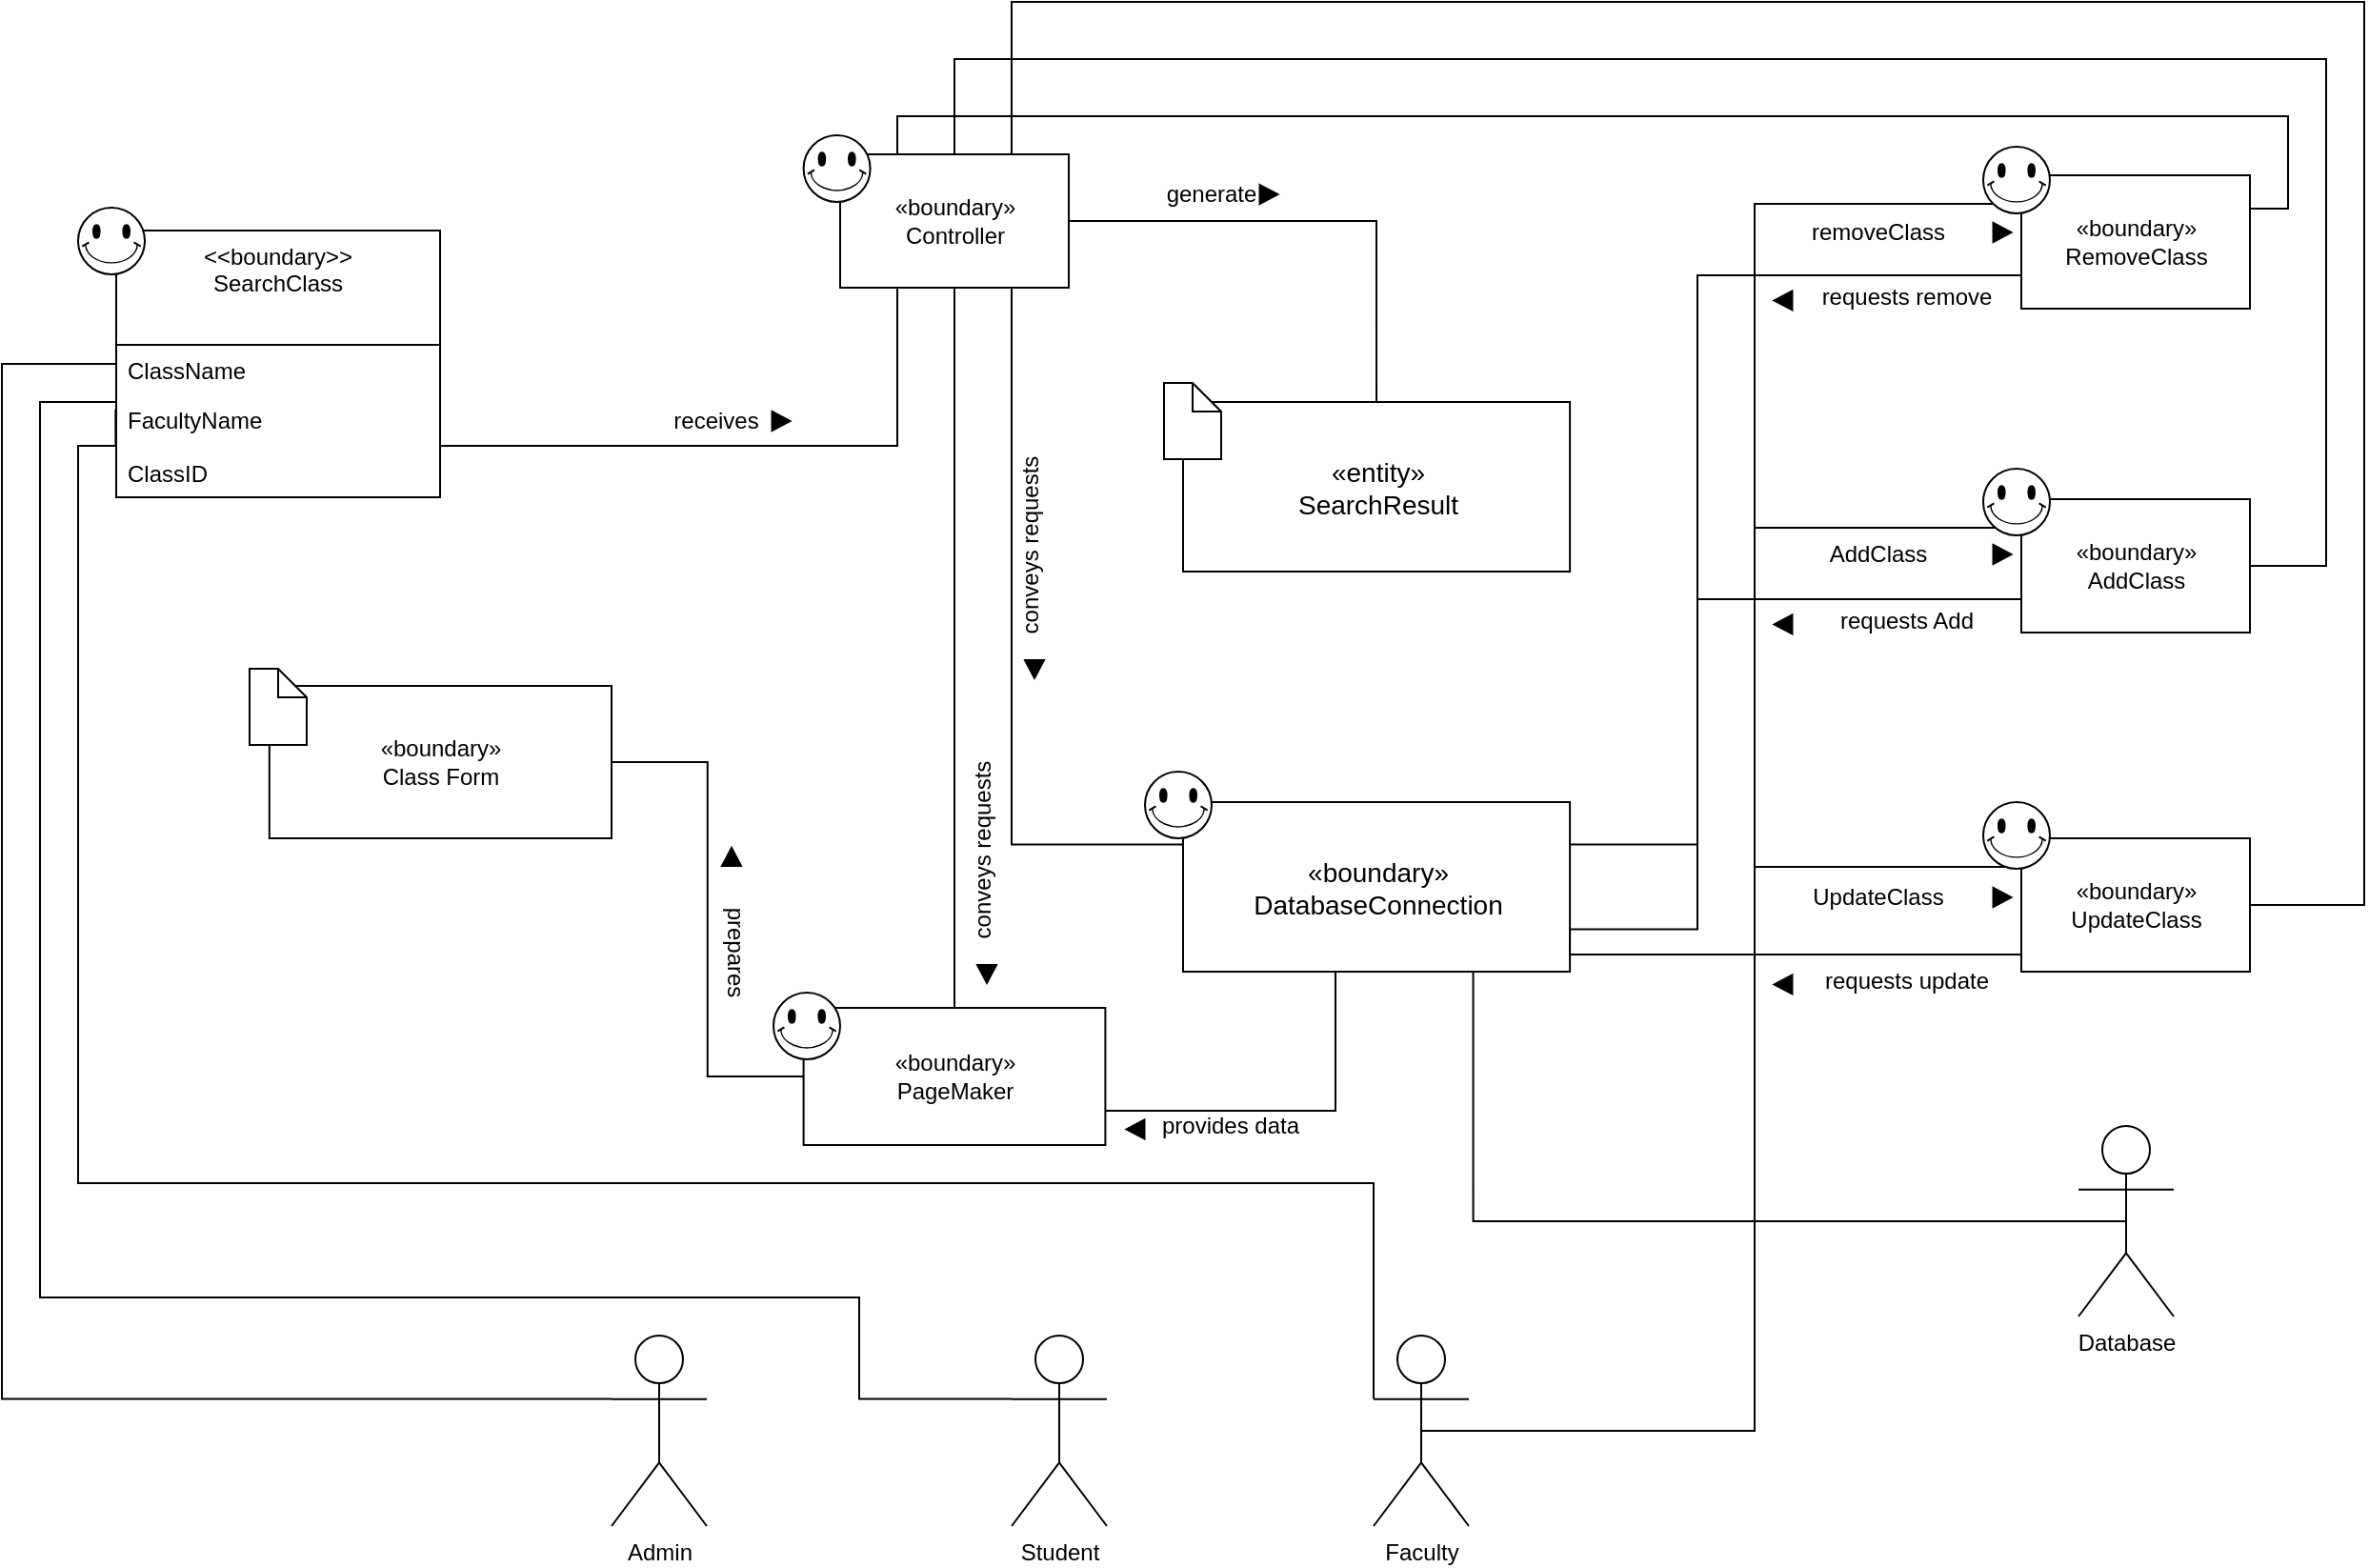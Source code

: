 <mxfile version="14.6.6" type="device"><diagram id="GWkBNtsgvkt7ZXMRd0PR" name="Page-1"><mxGraphModel dx="1577" dy="920" grid="1" gridSize="10" guides="1" tooltips="1" connect="1" arrows="1" fold="1" page="1" pageScale="1" pageWidth="827" pageHeight="1169" math="0" shadow="0"><root><mxCell id="0"/><mxCell id="1" parent="0"/><mxCell id="N2NeZqEfFOKyG_iVwALw-135" style="edgeStyle=orthogonalEdgeStyle;rounded=0;orthogonalLoop=1;jettySize=auto;html=1;exitX=0;exitY=0.333;exitDx=0;exitDy=0;exitPerimeter=0;entryX=0;entryY=0.5;entryDx=0;entryDy=0;startArrow=none;startFill=0;endArrow=none;endFill=0;strokeColor=#000000;" edge="1" parent="1" source="N2NeZqEfFOKyG_iVwALw-4" target="N2NeZqEfFOKyG_iVwALw-17"><mxGeometry relative="1" as="geometry"><Array as="points"><mxPoint x="120" y="1463"/><mxPoint x="120" y="920"/></Array></mxGeometry></mxCell><mxCell id="N2NeZqEfFOKyG_iVwALw-4" value="Admin" style="shape=umlActor;verticalLabelPosition=bottom;verticalAlign=top;html=1;outlineConnect=0;" vertex="1" parent="1"><mxGeometry x="440" y="1430" width="50" height="100" as="geometry"/></mxCell><mxCell id="N2NeZqEfFOKyG_iVwALw-17" value="&lt;&lt;boundary&gt;&gt;&#xa;SearchClass" style="swimlane;fontStyle=0;align=center;verticalAlign=top;childLayout=stackLayout;horizontal=1;startSize=60;horizontalStack=0;resizeParent=1;resizeParentMax=0;resizeLast=0;collapsible=1;marginBottom=0;" vertex="1" parent="1"><mxGeometry x="180" y="850" width="170" height="140" as="geometry"><mxRectangle x="410" y="180" width="100" height="26" as="alternateBounds"/></mxGeometry></mxCell><mxCell id="N2NeZqEfFOKyG_iVwALw-18" value="ClassName" style="text;strokeColor=none;fillColor=none;align=left;verticalAlign=top;spacingLeft=4;spacingRight=4;overflow=hidden;rotatable=0;points=[[0,0.5],[1,0.5]];portConstraint=eastwest;" vertex="1" parent="N2NeZqEfFOKyG_iVwALw-17"><mxGeometry y="60" width="170" height="26" as="geometry"/></mxCell><mxCell id="N2NeZqEfFOKyG_iVwALw-20" value="FacultyName&#xa;&#xa;ClassID" style="text;strokeColor=none;fillColor=none;align=left;verticalAlign=top;spacingLeft=4;spacingRight=4;overflow=hidden;rotatable=0;points=[[0,0.5],[1,0.5]];portConstraint=eastwest;" vertex="1" parent="N2NeZqEfFOKyG_iVwALw-17"><mxGeometry y="86" width="170" height="54" as="geometry"/></mxCell><mxCell id="N2NeZqEfFOKyG_iVwALw-152" style="edgeStyle=orthogonalEdgeStyle;rounded=0;orthogonalLoop=1;jettySize=auto;html=1;exitX=0;exitY=0.25;exitDx=0;exitDy=0;entryX=0.75;entryY=1;entryDx=0;entryDy=0;startArrow=none;startFill=0;endArrow=none;endFill=0;strokeColor=#000000;" edge="1" parent="1" source="N2NeZqEfFOKyG_iVwALw-29" target="N2NeZqEfFOKyG_iVwALw-16"><mxGeometry relative="1" as="geometry"/></mxCell><mxCell id="N2NeZqEfFOKyG_iVwALw-205" style="edgeStyle=orthogonalEdgeStyle;rounded=0;orthogonalLoop=1;jettySize=auto;html=1;exitX=0.25;exitY=1;exitDx=0;exitDy=0;entryX=1;entryY=0.75;entryDx=0;entryDy=0;startArrow=none;startFill=0;endArrow=none;endFill=0;strokeColor=#000000;" edge="1" parent="1" source="N2NeZqEfFOKyG_iVwALw-29" target="N2NeZqEfFOKyG_iVwALw-22"><mxGeometry relative="1" as="geometry"><Array as="points"><mxPoint x="820" y="1239"/><mxPoint x="820" y="1312"/></Array></mxGeometry></mxCell><mxCell id="N2NeZqEfFOKyG_iVwALw-29" value="&lt;font style=&quot;font-size: 14px&quot;&gt;«boundary»&lt;br&gt;DatabaseConnection&lt;/font&gt;" style="html=1;fillColor=#FFFFFF;" vertex="1" parent="1"><mxGeometry x="740" y="1150" width="203.04" height="89" as="geometry"/></mxCell><mxCell id="N2NeZqEfFOKyG_iVwALw-74" style="edgeStyle=orthogonalEdgeStyle;rounded=0;orthogonalLoop=1;jettySize=auto;html=1;exitX=1;exitY=0.5;exitDx=0;exitDy=0;entryX=0;entryY=0.5;entryDx=0;entryDy=0;startArrow=none;startFill=0;endArrow=none;endFill=0;strokeColor=#000000;" edge="1" parent="1" source="N2NeZqEfFOKyG_iVwALw-31" target="N2NeZqEfFOKyG_iVwALw-22"><mxGeometry relative="1" as="geometry"/></mxCell><mxCell id="N2NeZqEfFOKyG_iVwALw-31" value="«boundary»&lt;br&gt;Class Form" style="html=1;fillColor=#FFFFFF;" vertex="1" parent="1"><mxGeometry x="260.41" y="1089" width="179.59" height="80" as="geometry"/></mxCell><mxCell id="N2NeZqEfFOKyG_iVwALw-151" style="edgeStyle=orthogonalEdgeStyle;rounded=0;orthogonalLoop=1;jettySize=auto;html=1;exitX=1;exitY=0.5;exitDx=0;exitDy=0;entryX=0.5;entryY=0;entryDx=0;entryDy=0;startArrow=none;startFill=0;endArrow=none;endFill=0;strokeColor=#000000;" edge="1" parent="1" source="N2NeZqEfFOKyG_iVwALw-16" target="N2NeZqEfFOKyG_iVwALw-150"><mxGeometry relative="1" as="geometry"/></mxCell><mxCell id="N2NeZqEfFOKyG_iVwALw-16" value="«boundary»&lt;br&gt;Controller" style="html=1;" vertex="1" parent="1"><mxGeometry x="560" y="810" width="120" height="70" as="geometry"/></mxCell><mxCell id="N2NeZqEfFOKyG_iVwALw-22" value="«boundary»&lt;br&gt;PageMaker" style="html=1;" vertex="1" parent="1"><mxGeometry x="540.8" y="1258" width="158.4" height="72" as="geometry"/></mxCell><mxCell id="N2NeZqEfFOKyG_iVwALw-23" style="edgeStyle=orthogonalEdgeStyle;rounded=0;orthogonalLoop=1;jettySize=auto;html=1;exitX=0.5;exitY=1;exitDx=0;exitDy=0;startArrow=none;startFill=0;endArrow=none;endFill=0;" edge="1" parent="1" source="N2NeZqEfFOKyG_iVwALw-16" target="N2NeZqEfFOKyG_iVwALw-22"><mxGeometry x="560" y="990" as="geometry"/></mxCell><mxCell id="N2NeZqEfFOKyG_iVwALw-80" value="" style="group" vertex="1" connectable="0" parent="1"><mxGeometry x="625" y="1100.0" width="20" height="150" as="geometry"/></mxCell><mxCell id="N2NeZqEfFOKyG_iVwALw-78" value="conveys requests" style="text;html=1;strokeColor=none;fillColor=none;align=center;verticalAlign=middle;whiteSpace=wrap;rounded=0;rotation=-90;" vertex="1" parent="N2NeZqEfFOKyG_iVwALw-80"><mxGeometry x="-65" y="65" width="150" height="20" as="geometry"/></mxCell><mxCell id="N2NeZqEfFOKyG_iVwALw-79" value="" style="verticalLabelPosition=bottom;verticalAlign=top;html=1;shape=mxgraph.basic.acute_triangle;dx=0.5;rotation=-180;fillColor=#000000;" vertex="1" parent="N2NeZqEfFOKyG_iVwALw-80"><mxGeometry x="7" y="135.5" width="10" height="9.47" as="geometry"/></mxCell><mxCell id="N2NeZqEfFOKyG_iVwALw-81" value="" style="group;rotation=90;" vertex="1" connectable="0" parent="1"><mxGeometry x="430" y="1219.0" width="150.0" height="20" as="geometry"/></mxCell><mxCell id="N2NeZqEfFOKyG_iVwALw-82" value="prepares" style="text;html=1;strokeColor=none;fillColor=none;align=center;verticalAlign=middle;whiteSpace=wrap;rounded=0;rotation=90;" vertex="1" parent="N2NeZqEfFOKyG_iVwALw-81"><mxGeometry width="150" height="20" as="geometry"/></mxCell><mxCell id="N2NeZqEfFOKyG_iVwALw-83" value="" style="verticalLabelPosition=bottom;verticalAlign=top;html=1;shape=mxgraph.basic.acute_triangle;dx=0.5;rotation=0;fillColor=#000000;" vertex="1" parent="N2NeZqEfFOKyG_iVwALw-81"><mxGeometry x="68" y="-45" width="10" height="9.47" as="geometry"/></mxCell><mxCell id="N2NeZqEfFOKyG_iVwALw-147" style="edgeStyle=orthogonalEdgeStyle;rounded=0;orthogonalLoop=1;jettySize=auto;html=1;exitX=0;exitY=0.5;exitDx=0;exitDy=0;entryX=0.5;entryY=0.5;entryDx=0;entryDy=0;entryPerimeter=0;startArrow=none;startFill=0;endArrow=none;endFill=0;strokeColor=#000000;" edge="1" parent="1" source="N2NeZqEfFOKyG_iVwALw-85" target="N2NeZqEfFOKyG_iVwALw-130"><mxGeometry relative="1" as="geometry"><Array as="points"><mxPoint x="1180" y="1006"/><mxPoint x="1040" y="1006"/><mxPoint x="1040" y="1480"/></Array></mxGeometry></mxCell><mxCell id="N2NeZqEfFOKyG_iVwALw-157" style="edgeStyle=orthogonalEdgeStyle;rounded=0;orthogonalLoop=1;jettySize=auto;html=1;exitX=1;exitY=0.5;exitDx=0;exitDy=0;entryX=0.5;entryY=0;entryDx=0;entryDy=0;startArrow=none;startFill=0;endArrow=none;endFill=0;strokeColor=#000000;" edge="1" parent="1" source="N2NeZqEfFOKyG_iVwALw-85" target="N2NeZqEfFOKyG_iVwALw-16"><mxGeometry relative="1" as="geometry"><Array as="points"><mxPoint x="1340" y="1026"/><mxPoint x="1340" y="760"/><mxPoint x="620" y="760"/></Array></mxGeometry></mxCell><mxCell id="N2NeZqEfFOKyG_iVwALw-191" style="edgeStyle=orthogonalEdgeStyle;rounded=0;orthogonalLoop=1;jettySize=auto;html=1;exitX=0;exitY=0.75;exitDx=0;exitDy=0;entryX=1;entryY=0.75;entryDx=0;entryDy=0;startArrow=none;startFill=0;endArrow=none;endFill=0;strokeColor=#000000;" edge="1" parent="1" source="N2NeZqEfFOKyG_iVwALw-85" target="N2NeZqEfFOKyG_iVwALw-29"><mxGeometry relative="1" as="geometry"><Array as="points"><mxPoint x="1010" y="1044"/><mxPoint x="1010" y="1217"/></Array></mxGeometry></mxCell><mxCell id="N2NeZqEfFOKyG_iVwALw-85" value="«boundary»&lt;br&gt;AddClass" style="html=1;" vertex="1" parent="1"><mxGeometry x="1180" y="991" width="120" height="70" as="geometry"/></mxCell><mxCell id="N2NeZqEfFOKyG_iVwALw-94" value="" style="group" vertex="1" connectable="0" parent="1"><mxGeometry x="1030" y="841.0" width="150" height="20" as="geometry"/></mxCell><mxCell id="N2NeZqEfFOKyG_iVwALw-92" value="removeClass" style="text;html=1;strokeColor=none;fillColor=none;align=center;verticalAlign=middle;whiteSpace=wrap;rounded=0;rotation=0;" vertex="1" parent="N2NeZqEfFOKyG_iVwALw-94"><mxGeometry width="150" height="20" as="geometry"/></mxCell><mxCell id="N2NeZqEfFOKyG_iVwALw-93" value="" style="verticalLabelPosition=bottom;verticalAlign=top;html=1;shape=mxgraph.basic.acute_triangle;dx=0.5;rotation=90;fillColor=#000000;" vertex="1" parent="N2NeZqEfFOKyG_iVwALw-94"><mxGeometry x="135" y="5.26" width="10" height="9.47" as="geometry"/></mxCell><mxCell id="N2NeZqEfFOKyG_iVwALw-148" style="edgeStyle=orthogonalEdgeStyle;rounded=0;orthogonalLoop=1;jettySize=auto;html=1;exitX=0;exitY=0.5;exitDx=0;exitDy=0;entryX=0.5;entryY=0.5;entryDx=0;entryDy=0;entryPerimeter=0;startArrow=none;startFill=0;endArrow=none;endFill=0;strokeColor=#000000;" edge="1" parent="1" source="N2NeZqEfFOKyG_iVwALw-96" target="N2NeZqEfFOKyG_iVwALw-130"><mxGeometry relative="1" as="geometry"><Array as="points"><mxPoint x="1180" y="1184"/><mxPoint x="1040" y="1184"/><mxPoint x="1040" y="1480"/></Array></mxGeometry></mxCell><mxCell id="N2NeZqEfFOKyG_iVwALw-158" style="edgeStyle=orthogonalEdgeStyle;rounded=0;orthogonalLoop=1;jettySize=auto;html=1;exitX=1;exitY=0.5;exitDx=0;exitDy=0;entryX=0.75;entryY=0;entryDx=0;entryDy=0;startArrow=none;startFill=0;endArrow=none;endFill=0;strokeColor=#000000;" edge="1" parent="1" source="N2NeZqEfFOKyG_iVwALw-96" target="N2NeZqEfFOKyG_iVwALw-16"><mxGeometry relative="1" as="geometry"><Array as="points"><mxPoint x="1360" y="1204"/><mxPoint x="1360" y="730"/><mxPoint x="650" y="730"/></Array></mxGeometry></mxCell><mxCell id="N2NeZqEfFOKyG_iVwALw-190" style="edgeStyle=orthogonalEdgeStyle;rounded=0;orthogonalLoop=1;jettySize=auto;html=1;exitX=0;exitY=0.75;exitDx=0;exitDy=0;entryX=1;entryY=0.75;entryDx=0;entryDy=0;startArrow=none;startFill=0;endArrow=none;endFill=0;strokeColor=#000000;" edge="1" parent="1" source="N2NeZqEfFOKyG_iVwALw-96" target="N2NeZqEfFOKyG_iVwALw-29"><mxGeometry relative="1" as="geometry"><Array as="points"><mxPoint x="1180" y="1230"/><mxPoint x="943" y="1230"/></Array></mxGeometry></mxCell><mxCell id="N2NeZqEfFOKyG_iVwALw-96" value="«boundary»&lt;br&gt;UpdateClass" style="html=1;" vertex="1" parent="1"><mxGeometry x="1180" y="1169" width="120" height="70" as="geometry"/></mxCell><mxCell id="N2NeZqEfFOKyG_iVwALw-155" style="edgeStyle=orthogonalEdgeStyle;rounded=0;orthogonalLoop=1;jettySize=auto;html=1;exitX=1;exitY=0.25;exitDx=0;exitDy=0;entryX=0.25;entryY=0;entryDx=0;entryDy=0;startArrow=none;startFill=0;endArrow=none;endFill=0;strokeColor=#000000;" edge="1" parent="1" source="N2NeZqEfFOKyG_iVwALw-97" target="N2NeZqEfFOKyG_iVwALw-16"><mxGeometry relative="1" as="geometry"/></mxCell><mxCell id="N2NeZqEfFOKyG_iVwALw-192" style="edgeStyle=orthogonalEdgeStyle;rounded=0;orthogonalLoop=1;jettySize=auto;html=1;exitX=0;exitY=0.75;exitDx=0;exitDy=0;entryX=1;entryY=0.25;entryDx=0;entryDy=0;startArrow=none;startFill=0;endArrow=none;endFill=0;strokeColor=#000000;" edge="1" parent="1" source="N2NeZqEfFOKyG_iVwALw-97" target="N2NeZqEfFOKyG_iVwALw-29"><mxGeometry relative="1" as="geometry"><Array as="points"><mxPoint x="1010" y="874"/><mxPoint x="1010" y="1172"/></Array></mxGeometry></mxCell><mxCell id="N2NeZqEfFOKyG_iVwALw-97" value="«boundary»&lt;br&gt;RemoveClass" style="html=1;" vertex="1" parent="1"><mxGeometry x="1180" y="821" width="120" height="70" as="geometry"/></mxCell><mxCell id="N2NeZqEfFOKyG_iVwALw-140" style="edgeStyle=orthogonalEdgeStyle;rounded=0;orthogonalLoop=1;jettySize=auto;html=1;exitX=0;exitY=0.333;exitDx=0;exitDy=0;exitPerimeter=0;entryX=0;entryY=0.5;entryDx=0;entryDy=0;startArrow=none;startFill=0;endArrow=none;endFill=0;strokeColor=#000000;" edge="1" parent="1" source="N2NeZqEfFOKyG_iVwALw-128" target="N2NeZqEfFOKyG_iVwALw-20"><mxGeometry relative="1" as="geometry"><Array as="points"><mxPoint x="570" y="1463"/><mxPoint x="570" y="1410"/><mxPoint x="140" y="1410"/><mxPoint x="140" y="940"/><mxPoint x="180" y="940"/></Array></mxGeometry></mxCell><mxCell id="N2NeZqEfFOKyG_iVwALw-128" value="Student" style="shape=umlActor;verticalLabelPosition=bottom;verticalAlign=top;html=1;outlineConnect=0;" vertex="1" parent="1"><mxGeometry x="650" y="1430" width="50" height="100" as="geometry"/></mxCell><mxCell id="N2NeZqEfFOKyG_iVwALw-141" style="edgeStyle=orthogonalEdgeStyle;rounded=0;orthogonalLoop=1;jettySize=auto;html=1;exitX=0;exitY=0.333;exitDx=0;exitDy=0;exitPerimeter=0;entryX=-0.002;entryY=0.147;entryDx=0;entryDy=0;entryPerimeter=0;startArrow=none;startFill=0;endArrow=none;endFill=0;strokeColor=#000000;" edge="1" parent="1" source="N2NeZqEfFOKyG_iVwALw-130" target="N2NeZqEfFOKyG_iVwALw-20"><mxGeometry relative="1" as="geometry"><Array as="points"><mxPoint x="840" y="1350"/><mxPoint x="160" y="1350"/><mxPoint x="160" y="963"/><mxPoint x="180" y="963"/></Array></mxGeometry></mxCell><mxCell id="N2NeZqEfFOKyG_iVwALw-145" style="edgeStyle=orthogonalEdgeStyle;rounded=0;orthogonalLoop=1;jettySize=auto;html=1;exitX=0.5;exitY=0.5;exitDx=0;exitDy=0;exitPerimeter=0;entryX=0;entryY=0.5;entryDx=0;entryDy=0;startArrow=none;startFill=0;endArrow=none;endFill=0;strokeColor=#000000;" edge="1" parent="1" source="N2NeZqEfFOKyG_iVwALw-130" target="N2NeZqEfFOKyG_iVwALw-97"><mxGeometry relative="1" as="geometry"><Array as="points"><mxPoint x="1040" y="1480"/><mxPoint x="1040" y="836"/><mxPoint x="1180" y="836"/></Array></mxGeometry></mxCell><mxCell id="N2NeZqEfFOKyG_iVwALw-130" value="Faculty" style="shape=umlActor;verticalLabelPosition=bottom;verticalAlign=top;html=1;outlineConnect=0;" vertex="1" parent="1"><mxGeometry x="840" y="1430" width="50" height="100" as="geometry"/></mxCell><mxCell id="N2NeZqEfFOKyG_iVwALw-179" style="edgeStyle=orthogonalEdgeStyle;rounded=0;orthogonalLoop=1;jettySize=auto;html=1;exitX=0.5;exitY=0.5;exitDx=0;exitDy=0;exitPerimeter=0;entryX=0.75;entryY=1;entryDx=0;entryDy=0;startArrow=none;startFill=0;endArrow=none;endFill=0;strokeColor=#000000;" edge="1" parent="1" source="N2NeZqEfFOKyG_iVwALw-133" target="N2NeZqEfFOKyG_iVwALw-29"><mxGeometry relative="1" as="geometry"/></mxCell><mxCell id="N2NeZqEfFOKyG_iVwALw-133" value="Database" style="shape=umlActor;verticalLabelPosition=bottom;verticalAlign=top;html=1;outlineConnect=0;" vertex="1" parent="1"><mxGeometry x="1210" y="1320" width="50" height="100" as="geometry"/></mxCell><mxCell id="N2NeZqEfFOKyG_iVwALw-136" style="edgeStyle=orthogonalEdgeStyle;rounded=0;orthogonalLoop=1;jettySize=auto;html=1;exitX=1;exitY=0.5;exitDx=0;exitDy=0;entryX=0.25;entryY=1;entryDx=0;entryDy=0;startArrow=none;startFill=0;endArrow=none;endFill=0;strokeColor=#000000;" edge="1" parent="1" source="N2NeZqEfFOKyG_iVwALw-20" target="N2NeZqEfFOKyG_iVwALw-16"><mxGeometry relative="1" as="geometry"/></mxCell><mxCell id="N2NeZqEfFOKyG_iVwALw-137" value="" style="group" vertex="1" connectable="0" parent="1"><mxGeometry x="389" y="940.0" width="181" height="20" as="geometry"/></mxCell><mxCell id="N2NeZqEfFOKyG_iVwALw-139" value="" style="verticalLabelPosition=bottom;verticalAlign=top;html=1;shape=mxgraph.basic.acute_triangle;dx=0.5;rotation=90;fillColor=#000000;" vertex="1" parent="N2NeZqEfFOKyG_iVwALw-137"><mxGeometry x="135" y="5.26" width="10" height="9.47" as="geometry"/></mxCell><mxCell id="N2NeZqEfFOKyG_iVwALw-138" value="receives" style="text;html=1;strokeColor=none;fillColor=none;align=center;verticalAlign=middle;whiteSpace=wrap;rounded=0;rotation=0;" vertex="1" parent="N2NeZqEfFOKyG_iVwALw-137"><mxGeometry x="31" width="150" height="20" as="geometry"/></mxCell><mxCell id="N2NeZqEfFOKyG_iVwALw-150" value="&lt;font style=&quot;font-size: 14px&quot;&gt;«entity»&lt;br&gt;SearchResult&lt;br&gt;&lt;/font&gt;" style="html=1;fillColor=#FFFFFF;" vertex="1" parent="1"><mxGeometry x="740" y="940" width="203.04" height="89" as="geometry"/></mxCell><mxCell id="N2NeZqEfFOKyG_iVwALw-161" value="" style="group" vertex="1" connectable="0" parent="1"><mxGeometry x="680" y="821.0" width="150" height="20" as="geometry"/></mxCell><mxCell id="N2NeZqEfFOKyG_iVwALw-159" value="generate" style="text;html=1;strokeColor=none;fillColor=none;align=center;verticalAlign=middle;whiteSpace=wrap;rounded=0;rotation=0;" vertex="1" parent="N2NeZqEfFOKyG_iVwALw-161"><mxGeometry width="150" height="20" as="geometry"/></mxCell><mxCell id="N2NeZqEfFOKyG_iVwALw-160" value="" style="verticalLabelPosition=bottom;verticalAlign=top;html=1;shape=mxgraph.basic.acute_triangle;dx=0.5;rotation=90;fillColor=#000000;" vertex="1" parent="N2NeZqEfFOKyG_iVwALw-161"><mxGeometry x="100" y="5.27" width="10" height="9.47" as="geometry"/></mxCell><mxCell id="N2NeZqEfFOKyG_iVwALw-162" value="" style="group" vertex="1" connectable="0" parent="1"><mxGeometry x="650" y="940.0" width="20" height="150" as="geometry"/></mxCell><mxCell id="N2NeZqEfFOKyG_iVwALw-163" value="conveys requests" style="text;html=1;strokeColor=none;fillColor=none;align=center;verticalAlign=middle;whiteSpace=wrap;rounded=0;rotation=-90;" vertex="1" parent="N2NeZqEfFOKyG_iVwALw-162"><mxGeometry x="-65" y="65" width="150" height="20" as="geometry"/></mxCell><mxCell id="N2NeZqEfFOKyG_iVwALw-164" value="" style="verticalLabelPosition=bottom;verticalAlign=top;html=1;shape=mxgraph.basic.acute_triangle;dx=0.5;rotation=-180;fillColor=#000000;" vertex="1" parent="N2NeZqEfFOKyG_iVwALw-162"><mxGeometry x="7" y="135.5" width="10" height="9.47" as="geometry"/></mxCell><mxCell id="N2NeZqEfFOKyG_iVwALw-169" value="" style="group" vertex="1" connectable="0" parent="1"><mxGeometry x="1030" y="1010.0" width="150" height="20" as="geometry"/></mxCell><mxCell id="N2NeZqEfFOKyG_iVwALw-170" value="AddClass" style="text;html=1;strokeColor=none;fillColor=none;align=center;verticalAlign=middle;whiteSpace=wrap;rounded=0;rotation=0;" vertex="1" parent="N2NeZqEfFOKyG_iVwALw-169"><mxGeometry width="150" height="20" as="geometry"/></mxCell><mxCell id="N2NeZqEfFOKyG_iVwALw-171" value="" style="verticalLabelPosition=bottom;verticalAlign=top;html=1;shape=mxgraph.basic.acute_triangle;dx=0.5;rotation=90;fillColor=#000000;" vertex="1" parent="N2NeZqEfFOKyG_iVwALw-169"><mxGeometry x="135" y="5.26" width="10" height="9.47" as="geometry"/></mxCell><mxCell id="N2NeZqEfFOKyG_iVwALw-176" value="" style="group" vertex="1" connectable="0" parent="1"><mxGeometry x="1030" y="1190.0" width="150" height="20" as="geometry"/></mxCell><mxCell id="N2NeZqEfFOKyG_iVwALw-177" value="UpdateClass" style="text;html=1;strokeColor=none;fillColor=none;align=center;verticalAlign=middle;whiteSpace=wrap;rounded=0;rotation=0;" vertex="1" parent="N2NeZqEfFOKyG_iVwALw-176"><mxGeometry width="150" height="20" as="geometry"/></mxCell><mxCell id="N2NeZqEfFOKyG_iVwALw-178" value="" style="verticalLabelPosition=bottom;verticalAlign=top;html=1;shape=mxgraph.basic.acute_triangle;dx=0.5;rotation=90;fillColor=#000000;" vertex="1" parent="N2NeZqEfFOKyG_iVwALw-176"><mxGeometry x="135" y="5.26" width="10" height="9.47" as="geometry"/></mxCell><mxCell id="N2NeZqEfFOKyG_iVwALw-180" value="" style="verticalLabelPosition=bottom;verticalAlign=top;html=1;shape=mxgraph.basic.smiley;gradientColor=#ffffff;" vertex="1" parent="1"><mxGeometry x="1160" y="975" width="35" height="35" as="geometry"/></mxCell><mxCell id="N2NeZqEfFOKyG_iVwALw-181" value="" style="verticalLabelPosition=bottom;verticalAlign=top;html=1;shape=mxgraph.basic.smiley;gradientColor=#ffffff;" vertex="1" parent="1"><mxGeometry x="1160" y="806" width="35" height="35" as="geometry"/></mxCell><mxCell id="N2NeZqEfFOKyG_iVwALw-182" value="" style="verticalLabelPosition=bottom;verticalAlign=top;html=1;shape=mxgraph.basic.smiley;gradientColor=#ffffff;" vertex="1" parent="1"><mxGeometry x="1160" y="1150" width="35" height="35" as="geometry"/></mxCell><mxCell id="N2NeZqEfFOKyG_iVwALw-184" value="" style="verticalLabelPosition=bottom;verticalAlign=top;html=1;shape=mxgraph.basic.smiley;gradientColor=#ffffff;" vertex="1" parent="1"><mxGeometry x="720" y="1134" width="35" height="35" as="geometry"/></mxCell><mxCell id="N2NeZqEfFOKyG_iVwALw-185" value="" style="verticalLabelPosition=bottom;verticalAlign=top;html=1;shape=mxgraph.basic.smiley;gradientColor=#ffffff;" vertex="1" parent="1"><mxGeometry x="525" y="1250" width="35" height="35" as="geometry"/></mxCell><mxCell id="N2NeZqEfFOKyG_iVwALw-186" value="" style="verticalLabelPosition=bottom;verticalAlign=top;html=1;shape=mxgraph.basic.smiley;gradientColor=#ffffff;" vertex="1" parent="1"><mxGeometry x="540.8" y="800" width="35" height="35" as="geometry"/></mxCell><mxCell id="N2NeZqEfFOKyG_iVwALw-187" value="" style="verticalLabelPosition=bottom;verticalAlign=top;html=1;shape=mxgraph.basic.smiley;gradientColor=#ffffff;" vertex="1" parent="1"><mxGeometry x="160" y="838" width="35" height="35" as="geometry"/></mxCell><mxCell id="N2NeZqEfFOKyG_iVwALw-188" value="" style="shape=mxgraph.bpmn.data;labelPosition=center;verticalLabelPosition=bottom;align=center;verticalAlign=top;size=15;gradientColor=#ffffff;" vertex="1" parent="1"><mxGeometry x="730" y="930" width="30" height="40" as="geometry"/></mxCell><mxCell id="N2NeZqEfFOKyG_iVwALw-189" value="" style="shape=mxgraph.bpmn.data;labelPosition=center;verticalLabelPosition=bottom;align=center;verticalAlign=top;size=15;gradientColor=#ffffff;" vertex="1" parent="1"><mxGeometry x="250" y="1080" width="30" height="40" as="geometry"/></mxCell><mxCell id="N2NeZqEfFOKyG_iVwALw-196" value="" style="group;rotation=90;" vertex="1" connectable="0" parent="1"><mxGeometry x="1110" y="810.0" width="20" height="150" as="geometry"/></mxCell><mxCell id="N2NeZqEfFOKyG_iVwALw-197" value="requests remove" style="text;html=1;strokeColor=none;fillColor=none;align=center;verticalAlign=middle;whiteSpace=wrap;rounded=0;rotation=0;" vertex="1" parent="N2NeZqEfFOKyG_iVwALw-196"><mxGeometry x="-65" y="65" width="150" height="20" as="geometry"/></mxCell><mxCell id="N2NeZqEfFOKyG_iVwALw-198" value="" style="verticalLabelPosition=bottom;verticalAlign=top;html=1;shape=mxgraph.basic.acute_triangle;dx=0.5;rotation=-90;fillColor=#000000;" vertex="1" parent="N2NeZqEfFOKyG_iVwALw-196"><mxGeometry x="-60" y="72" width="10" height="9.47" as="geometry"/></mxCell><mxCell id="N2NeZqEfFOKyG_iVwALw-199" value="" style="group;rotation=90;" vertex="1" connectable="0" parent="1"><mxGeometry x="1110" y="980.0" width="20" height="150" as="geometry"/></mxCell><mxCell id="N2NeZqEfFOKyG_iVwALw-200" value="requests Add" style="text;html=1;strokeColor=none;fillColor=none;align=center;verticalAlign=middle;whiteSpace=wrap;rounded=0;rotation=0;" vertex="1" parent="N2NeZqEfFOKyG_iVwALw-199"><mxGeometry x="-65" y="65" width="150" height="20" as="geometry"/></mxCell><mxCell id="N2NeZqEfFOKyG_iVwALw-201" value="" style="verticalLabelPosition=bottom;verticalAlign=top;html=1;shape=mxgraph.basic.acute_triangle;dx=0.5;rotation=-90;fillColor=#000000;" vertex="1" parent="N2NeZqEfFOKyG_iVwALw-199"><mxGeometry x="-60" y="72" width="10" height="9.47" as="geometry"/></mxCell><mxCell id="N2NeZqEfFOKyG_iVwALw-202" value="" style="group;rotation=90;" vertex="1" connectable="0" parent="1"><mxGeometry x="1110" y="1169.0" width="20" height="150" as="geometry"/></mxCell><mxCell id="N2NeZqEfFOKyG_iVwALw-203" value="requests update" style="text;html=1;strokeColor=none;fillColor=none;align=center;verticalAlign=middle;whiteSpace=wrap;rounded=0;rotation=0;" vertex="1" parent="N2NeZqEfFOKyG_iVwALw-202"><mxGeometry x="-65" y="65" width="150" height="20" as="geometry"/></mxCell><mxCell id="N2NeZqEfFOKyG_iVwALw-204" value="" style="verticalLabelPosition=bottom;verticalAlign=top;html=1;shape=mxgraph.basic.acute_triangle;dx=0.5;rotation=-90;fillColor=#000000;" vertex="1" parent="N2NeZqEfFOKyG_iVwALw-202"><mxGeometry x="-60" y="72" width="10" height="9.47" as="geometry"/></mxCell><mxCell id="N2NeZqEfFOKyG_iVwALw-206" value="" style="group;rotation=0;" vertex="1" connectable="0" parent="1"><mxGeometry x="690" y="1310.0" width="150.0" height="20" as="geometry"/></mxCell><mxCell id="N2NeZqEfFOKyG_iVwALw-207" value="provides data" style="text;html=1;strokeColor=none;fillColor=none;align=center;verticalAlign=middle;whiteSpace=wrap;rounded=0;rotation=0;" vertex="1" parent="N2NeZqEfFOKyG_iVwALw-206"><mxGeometry width="150" height="20" as="geometry"/></mxCell><mxCell id="N2NeZqEfFOKyG_iVwALw-208" value="" style="verticalLabelPosition=bottom;verticalAlign=top;html=1;shape=mxgraph.basic.acute_triangle;dx=0.5;rotation=-90;fillColor=#000000;" vertex="1" parent="N2NeZqEfFOKyG_iVwALw-206"><mxGeometry x="20" y="7" width="10" height="9.47" as="geometry"/></mxCell></root></mxGraphModel></diagram></mxfile>